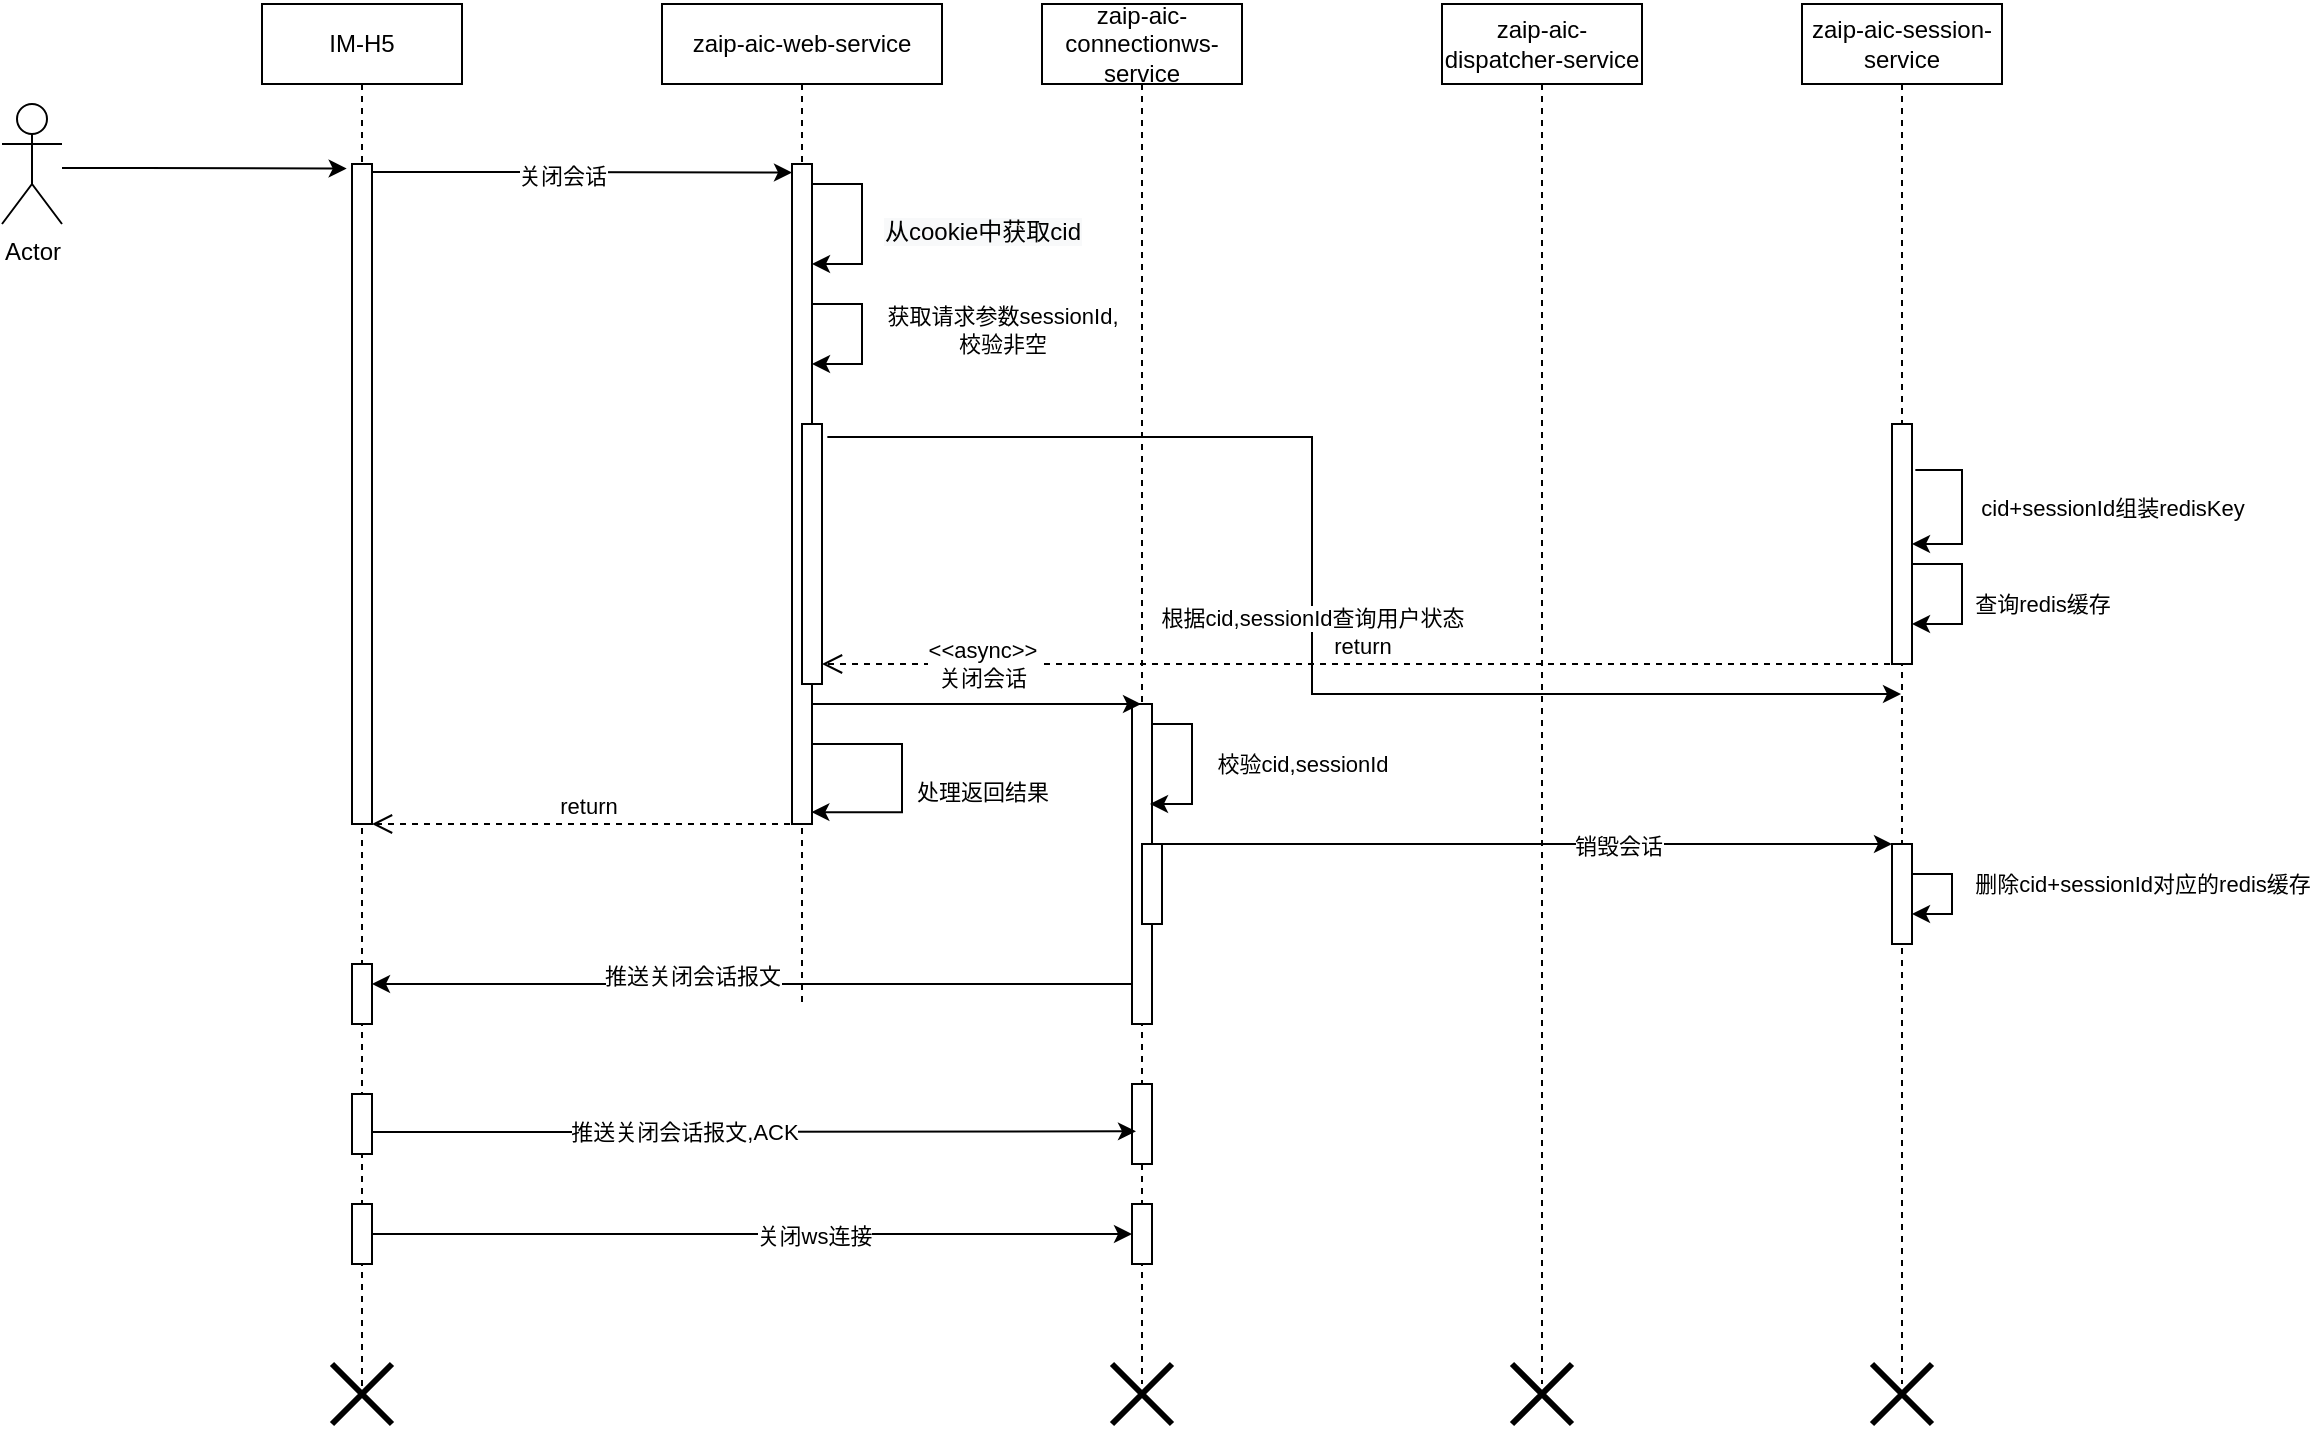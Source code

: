 <mxfile version="20.5.3" type="github">
  <diagram id="aC0cHqoq0AYvwJq9NSrj" name="第 1 页">
    <mxGraphModel dx="1595" dy="406" grid="1" gridSize="10" guides="1" tooltips="1" connect="1" arrows="1" fold="1" page="1" pageScale="1" pageWidth="827" pageHeight="1169" math="0" shadow="0">
      <root>
        <mxCell id="0" />
        <mxCell id="1" parent="0" />
        <mxCell id="LX_nnY6aulENI7ctJMNe-6" value="根据cid,sessionId查询用户状态" style="edgeStyle=orthogonalEdgeStyle;rounded=0;orthogonalLoop=1;jettySize=auto;html=1;exitX=1.267;exitY=0.05;exitDx=0;exitDy=0;exitPerimeter=0;" parent="1" source="LX_nnY6aulENI7ctJMNe-18" target="LX_nnY6aulENI7ctJMNe-3" edge="1">
          <mxGeometry relative="1" as="geometry">
            <Array as="points" />
          </mxGeometry>
        </mxCell>
        <mxCell id="LX_nnY6aulENI7ctJMNe-2" value="zaip-aic-connectionws-service" style="shape=umlLifeline;perimeter=lifelinePerimeter;whiteSpace=wrap;html=1;container=1;collapsible=0;recursiveResize=0;outlineConnect=0;" parent="1" vertex="1">
          <mxGeometry x="330" y="70" width="100" height="690" as="geometry" />
        </mxCell>
        <mxCell id="W0oWPmlOotF5yfCjIIyB-2" value="" style="html=1;points=[];perimeter=orthogonalPerimeter;" vertex="1" parent="LX_nnY6aulENI7ctJMNe-2">
          <mxGeometry x="45" y="350" width="10" height="160" as="geometry" />
        </mxCell>
        <mxCell id="W0oWPmlOotF5yfCjIIyB-3" value="校验cid,sessionId" style="edgeStyle=orthogonalEdgeStyle;rounded=0;orthogonalLoop=1;jettySize=auto;html=1;" edge="1" parent="LX_nnY6aulENI7ctJMNe-2" source="W0oWPmlOotF5yfCjIIyB-2">
          <mxGeometry x="-0.024" y="55" relative="1" as="geometry">
            <mxPoint x="54" y="400" as="targetPoint" />
            <Array as="points">
              <mxPoint x="75" y="360" />
              <mxPoint x="75" y="400" />
              <mxPoint x="54" y="400" />
            </Array>
            <mxPoint as="offset" />
          </mxGeometry>
        </mxCell>
        <mxCell id="W0oWPmlOotF5yfCjIIyB-4" value="" style="html=1;points=[];perimeter=orthogonalPerimeter;" vertex="1" parent="LX_nnY6aulENI7ctJMNe-2">
          <mxGeometry x="50" y="420" width="10" height="40" as="geometry" />
        </mxCell>
        <mxCell id="W0oWPmlOotF5yfCjIIyB-22" value="" style="html=1;points=[];perimeter=orthogonalPerimeter;" vertex="1" parent="LX_nnY6aulENI7ctJMNe-2">
          <mxGeometry x="45" y="540" width="10" height="40" as="geometry" />
        </mxCell>
        <mxCell id="W0oWPmlOotF5yfCjIIyB-27" value="" style="html=1;points=[];perimeter=orthogonalPerimeter;" vertex="1" parent="LX_nnY6aulENI7ctJMNe-2">
          <mxGeometry x="45" y="600" width="10" height="30" as="geometry" />
        </mxCell>
        <mxCell id="LX_nnY6aulENI7ctJMNe-3" value="zaip-aic-session-service" style="shape=umlLifeline;perimeter=lifelinePerimeter;whiteSpace=wrap;html=1;container=1;collapsible=0;recursiveResize=0;outlineConnect=0;" parent="1" vertex="1">
          <mxGeometry x="710" y="70" width="100" height="690" as="geometry" />
        </mxCell>
        <mxCell id="LX_nnY6aulENI7ctJMNe-14" value="" style="html=1;points=[];perimeter=orthogonalPerimeter;" parent="LX_nnY6aulENI7ctJMNe-3" vertex="1">
          <mxGeometry x="45" y="210" width="10" height="120" as="geometry" />
        </mxCell>
        <mxCell id="LX_nnY6aulENI7ctJMNe-15" value="cid+sessionId组装redisKey" style="edgeStyle=orthogonalEdgeStyle;rounded=0;orthogonalLoop=1;jettySize=auto;html=1;exitX=1.167;exitY=0.192;exitDx=0;exitDy=0;exitPerimeter=0;" parent="LX_nnY6aulENI7ctJMNe-3" source="LX_nnY6aulENI7ctJMNe-14" target="LX_nnY6aulENI7ctJMNe-14" edge="1">
          <mxGeometry y="75" relative="1" as="geometry">
            <Array as="points">
              <mxPoint x="80" y="233" />
              <mxPoint x="80" y="270" />
            </Array>
            <mxPoint as="offset" />
          </mxGeometry>
        </mxCell>
        <mxCell id="LX_nnY6aulENI7ctJMNe-21" value="查询redis缓存" style="edgeStyle=orthogonalEdgeStyle;rounded=0;orthogonalLoop=1;jettySize=auto;html=1;" parent="LX_nnY6aulENI7ctJMNe-3" source="LX_nnY6aulENI7ctJMNe-14" edge="1">
          <mxGeometry x="0.125" y="40" relative="1" as="geometry">
            <mxPoint x="55" y="310" as="targetPoint" />
            <Array as="points">
              <mxPoint x="80" y="280" />
              <mxPoint x="80" y="310" />
            </Array>
            <mxPoint as="offset" />
          </mxGeometry>
        </mxCell>
        <mxCell id="W0oWPmlOotF5yfCjIIyB-6" value="" style="html=1;points=[];perimeter=orthogonalPerimeter;" vertex="1" parent="LX_nnY6aulENI7ctJMNe-3">
          <mxGeometry x="45" y="420" width="10" height="50" as="geometry" />
        </mxCell>
        <mxCell id="W0oWPmlOotF5yfCjIIyB-8" value="删除cid+sessionId对应的redis缓存" style="edgeStyle=orthogonalEdgeStyle;rounded=0;orthogonalLoop=1;jettySize=auto;html=1;" edge="1" parent="LX_nnY6aulENI7ctJMNe-3" source="W0oWPmlOotF5yfCjIIyB-6" target="W0oWPmlOotF5yfCjIIyB-6">
          <mxGeometry x="-0.167" y="95" relative="1" as="geometry">
            <mxPoint as="offset" />
          </mxGeometry>
        </mxCell>
        <mxCell id="LX_nnY6aulENI7ctJMNe-4" value="zaip-aic-dispatcher-service" style="shape=umlLifeline;perimeter=lifelinePerimeter;whiteSpace=wrap;html=1;container=1;collapsible=0;recursiveResize=0;outlineConnect=0;" parent="1" vertex="1">
          <mxGeometry x="530" y="70" width="100" height="690" as="geometry" />
        </mxCell>
        <mxCell id="LX_nnY6aulENI7ctJMNe-1" value="zaip-aic-web-service" style="shape=umlLifeline;perimeter=lifelinePerimeter;whiteSpace=wrap;html=1;container=1;collapsible=0;recursiveResize=0;outlineConnect=0;" parent="1" vertex="1">
          <mxGeometry x="140" y="70" width="140" height="500" as="geometry" />
        </mxCell>
        <mxCell id="LX_nnY6aulENI7ctJMNe-7" value="" style="html=1;points=[];perimeter=orthogonalPerimeter;" parent="LX_nnY6aulENI7ctJMNe-1" vertex="1">
          <mxGeometry x="65" y="80" width="10" height="330" as="geometry" />
        </mxCell>
        <mxCell id="LX_nnY6aulENI7ctJMNe-9" value="&#xa;&lt;span style=&quot;color: rgb(0, 0, 0); font-family: Helvetica; font-size: 12px; font-style: normal; font-variant-ligatures: normal; font-variant-caps: normal; font-weight: 400; letter-spacing: normal; orphans: 2; text-align: center; text-indent: 0px; text-transform: none; widows: 2; word-spacing: 0px; -webkit-text-stroke-width: 0px; background-color: rgb(248, 249, 250); text-decoration-thickness: initial; text-decoration-style: initial; text-decoration-color: initial; float: none; display: inline !important;&quot;&gt;从cookie中获取cid&lt;/span&gt;&#xa;&#xa;" style="edgeStyle=orthogonalEdgeStyle;rounded=0;orthogonalLoop=1;jettySize=auto;html=1;" parent="LX_nnY6aulENI7ctJMNe-1" source="LX_nnY6aulENI7ctJMNe-7" target="LX_nnY6aulENI7ctJMNe-7" edge="1">
          <mxGeometry x="0.222" y="60" relative="1" as="geometry">
            <Array as="points">
              <mxPoint x="100" y="90" />
              <mxPoint x="100" y="130" />
            </Array>
            <mxPoint as="offset" />
          </mxGeometry>
        </mxCell>
        <mxCell id="LX_nnY6aulENI7ctJMNe-17" value="获取请求参数sessionId,&lt;br&gt;校验非空&lt;br&gt;" style="edgeStyle=orthogonalEdgeStyle;rounded=0;orthogonalLoop=1;jettySize=auto;html=1;" parent="LX_nnY6aulENI7ctJMNe-1" edge="1">
          <mxGeometry x="-0.067" y="70" relative="1" as="geometry">
            <mxPoint x="75" y="150" as="sourcePoint" />
            <mxPoint x="75" y="180" as="targetPoint" />
            <Array as="points">
              <mxPoint x="100" y="150" />
              <mxPoint x="100" y="180" />
            </Array>
            <mxPoint as="offset" />
          </mxGeometry>
        </mxCell>
        <mxCell id="LX_nnY6aulENI7ctJMNe-27" value="处理返回结果" style="edgeStyle=orthogonalEdgeStyle;rounded=0;orthogonalLoop=1;jettySize=auto;html=1;entryX=0.967;entryY=0.982;entryDx=0;entryDy=0;entryPerimeter=0;" parent="LX_nnY6aulENI7ctJMNe-1" target="LX_nnY6aulENI7ctJMNe-7" edge="1">
          <mxGeometry x="0.101" y="40" relative="1" as="geometry">
            <Array as="points">
              <mxPoint x="75" y="370" />
              <mxPoint x="120" y="370" />
              <mxPoint x="120" y="404" />
            </Array>
            <mxPoint as="offset" />
            <mxPoint x="75" y="370" as="sourcePoint" />
          </mxGeometry>
        </mxCell>
        <mxCell id="LX_nnY6aulENI7ctJMNe-18" value="" style="html=1;points=[];perimeter=orthogonalPerimeter;" parent="LX_nnY6aulENI7ctJMNe-1" vertex="1">
          <mxGeometry x="70" y="210" width="10" height="130" as="geometry" />
        </mxCell>
        <mxCell id="LX_nnY6aulENI7ctJMNe-24" value="return" style="html=1;verticalAlign=bottom;endArrow=open;dashed=1;endSize=8;rounded=0;" parent="1" edge="1">
          <mxGeometry relative="1" as="geometry">
            <mxPoint x="760" y="400" as="sourcePoint" />
            <mxPoint x="220" y="400" as="targetPoint" />
          </mxGeometry>
        </mxCell>
        <mxCell id="LX_nnY6aulENI7ctJMNe-28" value="return" style="html=1;verticalAlign=bottom;endArrow=open;dashed=1;endSize=8;rounded=0;" parent="1" edge="1" target="W0oWPmlOotF5yfCjIIyB-13">
          <mxGeometry relative="1" as="geometry">
            <mxPoint x="210" y="480" as="sourcePoint" />
            <mxPoint x="130" y="480" as="targetPoint" />
          </mxGeometry>
        </mxCell>
        <mxCell id="W0oWPmlOotF5yfCjIIyB-1" value="&amp;lt;&amp;lt;async&amp;gt;&amp;gt;&lt;br&gt;关闭会话" style="edgeStyle=orthogonalEdgeStyle;rounded=0;orthogonalLoop=1;jettySize=auto;html=1;" edge="1" parent="1" source="LX_nnY6aulENI7ctJMNe-7" target="LX_nnY6aulENI7ctJMNe-2">
          <mxGeometry x="0.033" y="20" relative="1" as="geometry">
            <mxPoint x="310" y="420" as="targetPoint" />
            <Array as="points">
              <mxPoint x="310" y="420" />
              <mxPoint x="310" y="420" />
            </Array>
            <mxPoint as="offset" />
          </mxGeometry>
        </mxCell>
        <mxCell id="W0oWPmlOotF5yfCjIIyB-5" style="edgeStyle=orthogonalEdgeStyle;rounded=0;orthogonalLoop=1;jettySize=auto;html=1;" edge="1" parent="1" source="W0oWPmlOotF5yfCjIIyB-4">
          <mxGeometry relative="1" as="geometry">
            <mxPoint x="755" y="490" as="targetPoint" />
            <Array as="points">
              <mxPoint x="755" y="490" />
            </Array>
          </mxGeometry>
        </mxCell>
        <mxCell id="W0oWPmlOotF5yfCjIIyB-7" value="销毁会话" style="edgeLabel;html=1;align=center;verticalAlign=middle;resizable=0;points=[];" vertex="1" connectable="0" parent="W0oWPmlOotF5yfCjIIyB-5">
          <mxGeometry x="0.246" y="-1" relative="1" as="geometry">
            <mxPoint as="offset" />
          </mxGeometry>
        </mxCell>
        <mxCell id="W0oWPmlOotF5yfCjIIyB-14" style="edgeStyle=orthogonalEdgeStyle;rounded=0;orthogonalLoop=1;jettySize=auto;html=1;entryX=-0.267;entryY=0.007;entryDx=0;entryDy=0;entryPerimeter=0;" edge="1" parent="1" source="W0oWPmlOotF5yfCjIIyB-9" target="W0oWPmlOotF5yfCjIIyB-13">
          <mxGeometry relative="1" as="geometry">
            <Array as="points">
              <mxPoint x="-120" y="152" />
              <mxPoint x="-120" y="152" />
            </Array>
          </mxGeometry>
        </mxCell>
        <mxCell id="W0oWPmlOotF5yfCjIIyB-9" value="Actor" style="shape=umlActor;verticalLabelPosition=bottom;verticalAlign=top;html=1;" vertex="1" parent="1">
          <mxGeometry x="-190" y="120" width="30" height="60" as="geometry" />
        </mxCell>
        <mxCell id="W0oWPmlOotF5yfCjIIyB-11" value="IM-H5" style="shape=umlLifeline;perimeter=lifelinePerimeter;whiteSpace=wrap;html=1;container=1;collapsible=0;recursiveResize=0;outlineConnect=0;" vertex="1" parent="1">
          <mxGeometry x="-60" y="70" width="100" height="700" as="geometry" />
        </mxCell>
        <mxCell id="W0oWPmlOotF5yfCjIIyB-13" value="" style="html=1;points=[];perimeter=orthogonalPerimeter;" vertex="1" parent="W0oWPmlOotF5yfCjIIyB-11">
          <mxGeometry x="45" y="80" width="10" height="330" as="geometry" />
        </mxCell>
        <mxCell id="W0oWPmlOotF5yfCjIIyB-21" value="" style="html=1;points=[];perimeter=orthogonalPerimeter;" vertex="1" parent="W0oWPmlOotF5yfCjIIyB-11">
          <mxGeometry x="45" y="545" width="10" height="30" as="geometry" />
        </mxCell>
        <mxCell id="W0oWPmlOotF5yfCjIIyB-26" value="" style="html=1;points=[];perimeter=orthogonalPerimeter;" vertex="1" parent="W0oWPmlOotF5yfCjIIyB-11">
          <mxGeometry x="45" y="600" width="10" height="30" as="geometry" />
        </mxCell>
        <mxCell id="W0oWPmlOotF5yfCjIIyB-30" value="" style="shape=umlDestroy;whiteSpace=wrap;html=1;strokeWidth=3;" vertex="1" parent="W0oWPmlOotF5yfCjIIyB-11">
          <mxGeometry x="35" y="680" width="30" height="30" as="geometry" />
        </mxCell>
        <mxCell id="W0oWPmlOotF5yfCjIIyB-15" style="edgeStyle=orthogonalEdgeStyle;rounded=0;orthogonalLoop=1;jettySize=auto;html=1;entryX=0;entryY=0.013;entryDx=0;entryDy=0;entryPerimeter=0;" edge="1" parent="1" source="W0oWPmlOotF5yfCjIIyB-13" target="LX_nnY6aulENI7ctJMNe-7">
          <mxGeometry relative="1" as="geometry">
            <Array as="points">
              <mxPoint x="50" y="154" />
              <mxPoint x="50" y="154" />
            </Array>
          </mxGeometry>
        </mxCell>
        <mxCell id="W0oWPmlOotF5yfCjIIyB-16" value="关闭会话" style="edgeLabel;html=1;align=center;verticalAlign=middle;resizable=0;points=[];" vertex="1" connectable="0" parent="W0oWPmlOotF5yfCjIIyB-15">
          <mxGeometry x="-0.2" y="-2" relative="1" as="geometry">
            <mxPoint x="11" as="offset" />
          </mxGeometry>
        </mxCell>
        <mxCell id="W0oWPmlOotF5yfCjIIyB-18" value="" style="html=1;points=[];perimeter=orthogonalPerimeter;" vertex="1" parent="1">
          <mxGeometry x="-15" y="550" width="10" height="30" as="geometry" />
        </mxCell>
        <mxCell id="W0oWPmlOotF5yfCjIIyB-20" style="edgeStyle=orthogonalEdgeStyle;rounded=0;orthogonalLoop=1;jettySize=auto;html=1;" edge="1" parent="1" source="W0oWPmlOotF5yfCjIIyB-2" target="W0oWPmlOotF5yfCjIIyB-18">
          <mxGeometry relative="1" as="geometry">
            <Array as="points">
              <mxPoint x="260" y="560" />
              <mxPoint x="260" y="560" />
            </Array>
          </mxGeometry>
        </mxCell>
        <mxCell id="W0oWPmlOotF5yfCjIIyB-24" value="推送关闭会话报文" style="edgeLabel;html=1;align=center;verticalAlign=middle;resizable=0;points=[];" vertex="1" connectable="0" parent="W0oWPmlOotF5yfCjIIyB-20">
          <mxGeometry x="0.161" y="-4" relative="1" as="geometry">
            <mxPoint as="offset" />
          </mxGeometry>
        </mxCell>
        <mxCell id="W0oWPmlOotF5yfCjIIyB-23" style="edgeStyle=orthogonalEdgeStyle;rounded=0;orthogonalLoop=1;jettySize=auto;html=1;entryX=0.2;entryY=0.592;entryDx=0;entryDy=0;entryPerimeter=0;" edge="1" parent="1" source="W0oWPmlOotF5yfCjIIyB-21" target="W0oWPmlOotF5yfCjIIyB-22">
          <mxGeometry relative="1" as="geometry">
            <Array as="points">
              <mxPoint x="90" y="634" />
              <mxPoint x="90" y="634" />
            </Array>
          </mxGeometry>
        </mxCell>
        <mxCell id="W0oWPmlOotF5yfCjIIyB-25" value="推送关闭会话报文,ACK" style="edgeLabel;html=1;align=center;verticalAlign=middle;resizable=0;points=[];" vertex="1" connectable="0" parent="W0oWPmlOotF5yfCjIIyB-23">
          <mxGeometry x="-0.187" relative="1" as="geometry">
            <mxPoint as="offset" />
          </mxGeometry>
        </mxCell>
        <mxCell id="W0oWPmlOotF5yfCjIIyB-28" style="edgeStyle=orthogonalEdgeStyle;rounded=0;orthogonalLoop=1;jettySize=auto;html=1;" edge="1" parent="1" source="W0oWPmlOotF5yfCjIIyB-26" target="W0oWPmlOotF5yfCjIIyB-27">
          <mxGeometry relative="1" as="geometry" />
        </mxCell>
        <mxCell id="W0oWPmlOotF5yfCjIIyB-29" value="关闭ws连接" style="edgeLabel;html=1;align=center;verticalAlign=middle;resizable=0;points=[];" vertex="1" connectable="0" parent="W0oWPmlOotF5yfCjIIyB-28">
          <mxGeometry x="0.161" y="-1" relative="1" as="geometry">
            <mxPoint as="offset" />
          </mxGeometry>
        </mxCell>
        <mxCell id="W0oWPmlOotF5yfCjIIyB-31" value="" style="shape=umlDestroy;whiteSpace=wrap;html=1;strokeWidth=3;" vertex="1" parent="1">
          <mxGeometry x="365" y="750" width="30" height="30" as="geometry" />
        </mxCell>
        <mxCell id="W0oWPmlOotF5yfCjIIyB-32" value="" style="shape=umlDestroy;whiteSpace=wrap;html=1;strokeWidth=3;" vertex="1" parent="1">
          <mxGeometry x="565" y="750" width="30" height="30" as="geometry" />
        </mxCell>
        <mxCell id="W0oWPmlOotF5yfCjIIyB-33" value="" style="shape=umlDestroy;whiteSpace=wrap;html=1;strokeWidth=3;" vertex="1" parent="1">
          <mxGeometry x="745" y="750" width="30" height="30" as="geometry" />
        </mxCell>
      </root>
    </mxGraphModel>
  </diagram>
</mxfile>
